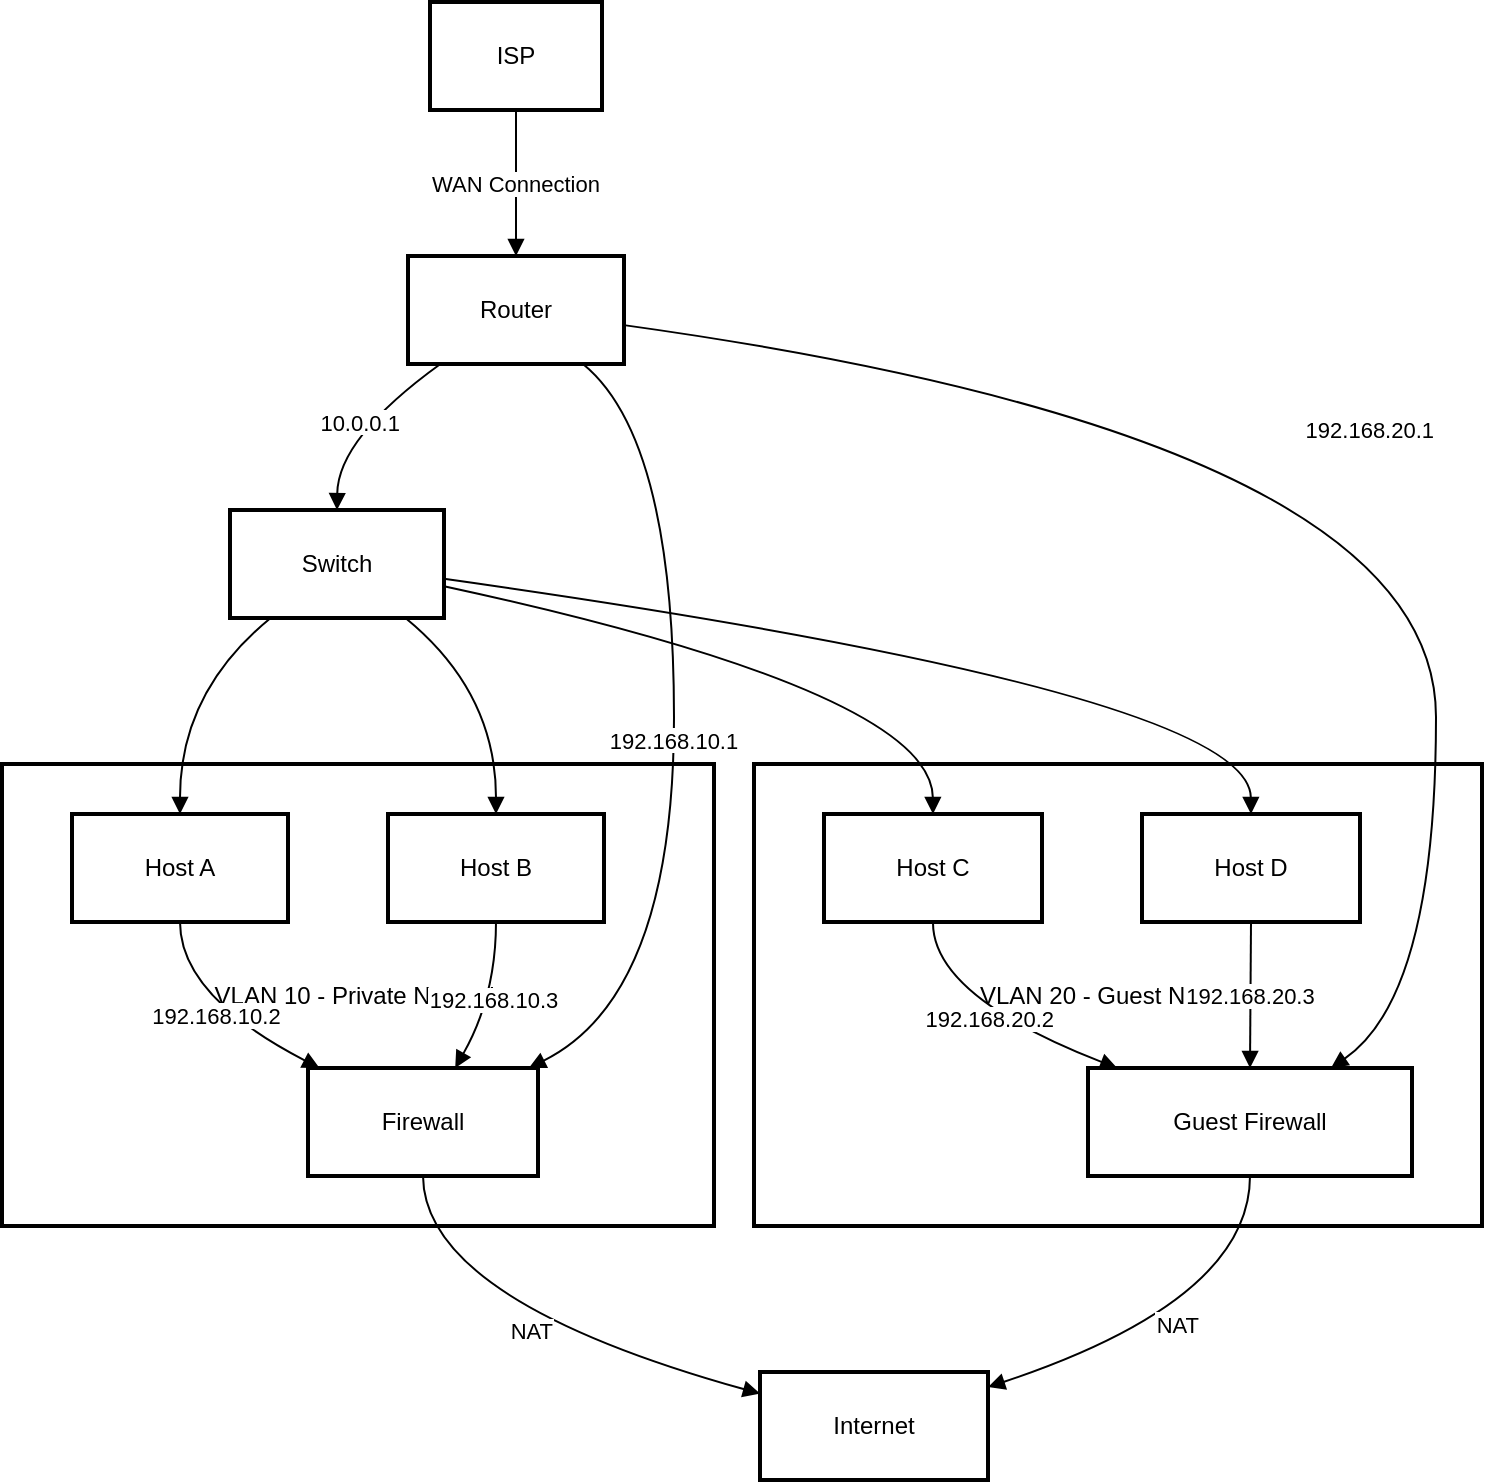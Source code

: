 <mxfile version="28.0.7">
  <diagram name="Page-1" id="PBM-wUZzBHMP4nShjONx">
    <mxGraphModel>
      <root>
        <mxCell id="0" />
        <mxCell id="1" parent="0" />
        <mxCell id="2" value="VLAN 20 - Guest Network" style="whiteSpace=wrap;strokeWidth=2;" vertex="1" parent="1">
          <mxGeometry x="384" y="389" width="364" height="231" as="geometry" />
        </mxCell>
        <mxCell id="3" value="VLAN 10 - Private Network" style="whiteSpace=wrap;strokeWidth=2;" vertex="1" parent="1">
          <mxGeometry x="8" y="389" width="356" height="231" as="geometry" />
        </mxCell>
        <mxCell id="4" value="ISP" style="whiteSpace=wrap;strokeWidth=2;" vertex="1" parent="1">
          <mxGeometry x="222" y="8" width="86" height="54" as="geometry" />
        </mxCell>
        <mxCell id="5" value="Router" style="whiteSpace=wrap;strokeWidth=2;" vertex="1" parent="1">
          <mxGeometry x="211" y="135" width="108" height="54" as="geometry" />
        </mxCell>
        <mxCell id="6" value="Switch" style="whiteSpace=wrap;strokeWidth=2;" vertex="1" parent="1">
          <mxGeometry x="122" y="262" width="107" height="54" as="geometry" />
        </mxCell>
        <mxCell id="7" value="Host A" style="whiteSpace=wrap;strokeWidth=2;" vertex="1" parent="1">
          <mxGeometry x="43" y="414" width="108" height="54" as="geometry" />
        </mxCell>
        <mxCell id="8" value="Host B" style="whiteSpace=wrap;strokeWidth=2;" vertex="1" parent="1">
          <mxGeometry x="201" y="414" width="108" height="54" as="geometry" />
        </mxCell>
        <mxCell id="9" value="Host C" style="whiteSpace=wrap;strokeWidth=2;" vertex="1" parent="1">
          <mxGeometry x="419" y="414" width="109" height="54" as="geometry" />
        </mxCell>
        <mxCell id="10" value="Host D" style="whiteSpace=wrap;strokeWidth=2;" vertex="1" parent="1">
          <mxGeometry x="578" y="414" width="109" height="54" as="geometry" />
        </mxCell>
        <mxCell id="11" value="Firewall" style="whiteSpace=wrap;strokeWidth=2;" vertex="1" parent="1">
          <mxGeometry x="161" y="541" width="115" height="54" as="geometry" />
        </mxCell>
        <mxCell id="12" value="Guest Firewall" style="whiteSpace=wrap;strokeWidth=2;" vertex="1" parent="1">
          <mxGeometry x="551" y="541" width="162" height="54" as="geometry" />
        </mxCell>
        <mxCell id="13" value="Internet" style="whiteSpace=wrap;strokeWidth=2;" vertex="1" parent="1">
          <mxGeometry x="387" y="693" width="114" height="54" as="geometry" />
        </mxCell>
        <mxCell id="14" value="WAN Connection" style="curved=1;startArrow=none;endArrow=block;exitX=0.5;exitY=1;entryX=0.5;entryY=0;" edge="1" parent="1" source="4" target="5">
          <mxGeometry relative="1" as="geometry">
            <Array as="points" />
          </mxGeometry>
        </mxCell>
        <mxCell id="15" value="10.0.0.1" style="curved=1;startArrow=none;endArrow=block;exitX=0.15;exitY=1;entryX=0.5;entryY=0;" edge="1" parent="1" source="5" target="6">
          <mxGeometry relative="1" as="geometry">
            <Array as="points">
              <mxPoint x="176" y="226" />
            </Array>
          </mxGeometry>
        </mxCell>
        <mxCell id="16" value="" style="curved=1;startArrow=none;endArrow=block;exitX=0.19;exitY=1;entryX=0.5;entryY=0;" edge="1" parent="1" source="6" target="7">
          <mxGeometry relative="1" as="geometry">
            <Array as="points">
              <mxPoint x="97" y="353" />
            </Array>
          </mxGeometry>
        </mxCell>
        <mxCell id="17" value="" style="curved=1;startArrow=none;endArrow=block;exitX=0.82;exitY=1;entryX=0.5;entryY=0;" edge="1" parent="1" source="6" target="8">
          <mxGeometry relative="1" as="geometry">
            <Array as="points">
              <mxPoint x="255" y="353" />
            </Array>
          </mxGeometry>
        </mxCell>
        <mxCell id="18" value="" style="curved=1;startArrow=none;endArrow=block;exitX=1.01;exitY=0.71;entryX=0.5;entryY=0;" edge="1" parent="1" source="6" target="9">
          <mxGeometry relative="1" as="geometry">
            <Array as="points">
              <mxPoint x="473" y="353" />
            </Array>
          </mxGeometry>
        </mxCell>
        <mxCell id="19" value="" style="curved=1;startArrow=none;endArrow=block;exitX=1.01;exitY=0.64;entryX=0.5;entryY=0;" edge="1" parent="1" source="6" target="10">
          <mxGeometry relative="1" as="geometry">
            <Array as="points">
              <mxPoint x="632" y="353" />
            </Array>
          </mxGeometry>
        </mxCell>
        <mxCell id="20" value="192.168.10.2" style="curved=1;startArrow=none;endArrow=block;exitX=0.5;exitY=1;entryX=0.05;entryY=0;" edge="1" parent="1" source="7" target="11">
          <mxGeometry relative="1" as="geometry">
            <Array as="points">
              <mxPoint x="97" y="505" />
            </Array>
          </mxGeometry>
        </mxCell>
        <mxCell id="21" value="192.168.10.3" style="curved=1;startArrow=none;endArrow=block;exitX=0.5;exitY=1;entryX=0.64;entryY=0;" edge="1" parent="1" source="8" target="11">
          <mxGeometry relative="1" as="geometry">
            <Array as="points">
              <mxPoint x="255" y="505" />
            </Array>
          </mxGeometry>
        </mxCell>
        <mxCell id="22" value="192.168.20.2" style="curved=1;startArrow=none;endArrow=block;exitX=0.5;exitY=1;entryX=0.09;entryY=0;" edge="1" parent="1" source="9" target="12">
          <mxGeometry relative="1" as="geometry">
            <Array as="points">
              <mxPoint x="473" y="505" />
            </Array>
          </mxGeometry>
        </mxCell>
        <mxCell id="23" value="192.168.20.3" style="curved=1;startArrow=none;endArrow=block;exitX=0.5;exitY=1;entryX=0.5;entryY=0;" edge="1" parent="1" source="10" target="12">
          <mxGeometry relative="1" as="geometry">
            <Array as="points" />
          </mxGeometry>
        </mxCell>
        <mxCell id="24" value="NAT" style="curved=1;startArrow=none;endArrow=block;exitX=0.5;exitY=1;entryX=0;entryY=0.2;" edge="1" parent="1" source="11" target="13">
          <mxGeometry relative="1" as="geometry">
            <Array as="points">
              <mxPoint x="219" y="657" />
            </Array>
          </mxGeometry>
        </mxCell>
        <mxCell id="25" value="NAT" style="curved=1;startArrow=none;endArrow=block;exitX=0.5;exitY=1;entryX=1;entryY=0.14;" edge="1" parent="1" source="12" target="13">
          <mxGeometry relative="1" as="geometry">
            <Array as="points">
              <mxPoint x="632" y="657" />
            </Array>
          </mxGeometry>
        </mxCell>
        <mxCell id="26" value="192.168.10.1" style="curved=1;startArrow=none;endArrow=block;exitX=0.81;exitY=1;entryX=0.96;entryY=0;" edge="1" parent="1" source="5" target="11">
          <mxGeometry relative="1" as="geometry">
            <Array as="points">
              <mxPoint x="344" y="226" />
              <mxPoint x="344" y="505" />
            </Array>
          </mxGeometry>
        </mxCell>
        <mxCell id="27" value="192.168.20.1" style="curved=1;startArrow=none;endArrow=block;exitX=1;exitY=0.64;entryX=0.75;entryY=0;" edge="1" parent="1" source="5" target="12">
          <mxGeometry relative="1" as="geometry">
            <Array as="points">
              <mxPoint x="725" y="226" />
              <mxPoint x="725" y="505" />
            </Array>
          </mxGeometry>
        </mxCell>
      </root>
    </mxGraphModel>
  </diagram>
</mxfile>
